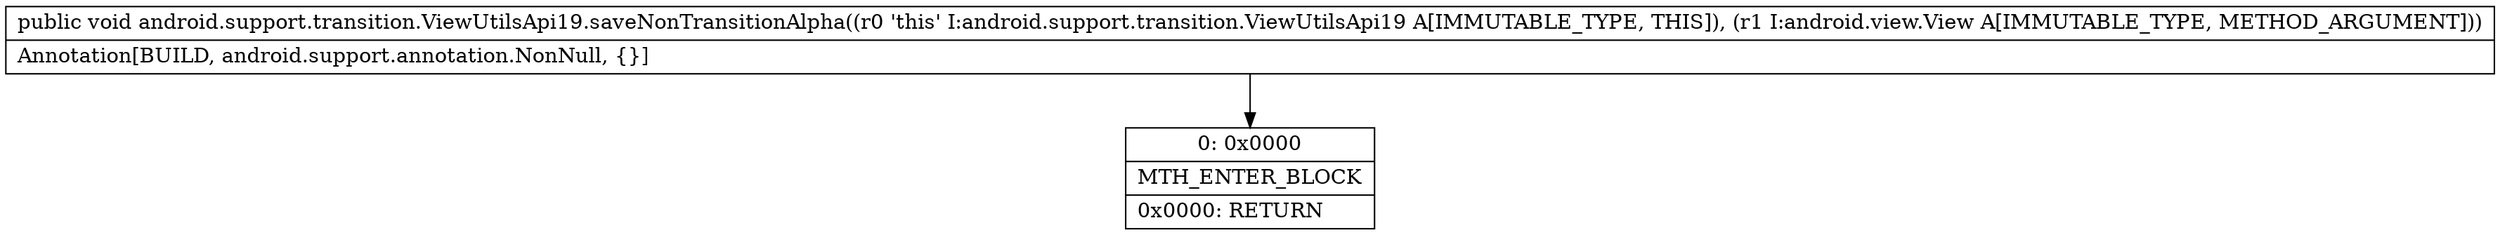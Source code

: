 digraph "CFG forandroid.support.transition.ViewUtilsApi19.saveNonTransitionAlpha(Landroid\/view\/View;)V" {
Node_0 [shape=record,label="{0\:\ 0x0000|MTH_ENTER_BLOCK\l|0x0000: RETURN   \l}"];
MethodNode[shape=record,label="{public void android.support.transition.ViewUtilsApi19.saveNonTransitionAlpha((r0 'this' I:android.support.transition.ViewUtilsApi19 A[IMMUTABLE_TYPE, THIS]), (r1 I:android.view.View A[IMMUTABLE_TYPE, METHOD_ARGUMENT]))  | Annotation[BUILD, android.support.annotation.NonNull, \{\}]\l}"];
MethodNode -> Node_0;
}

